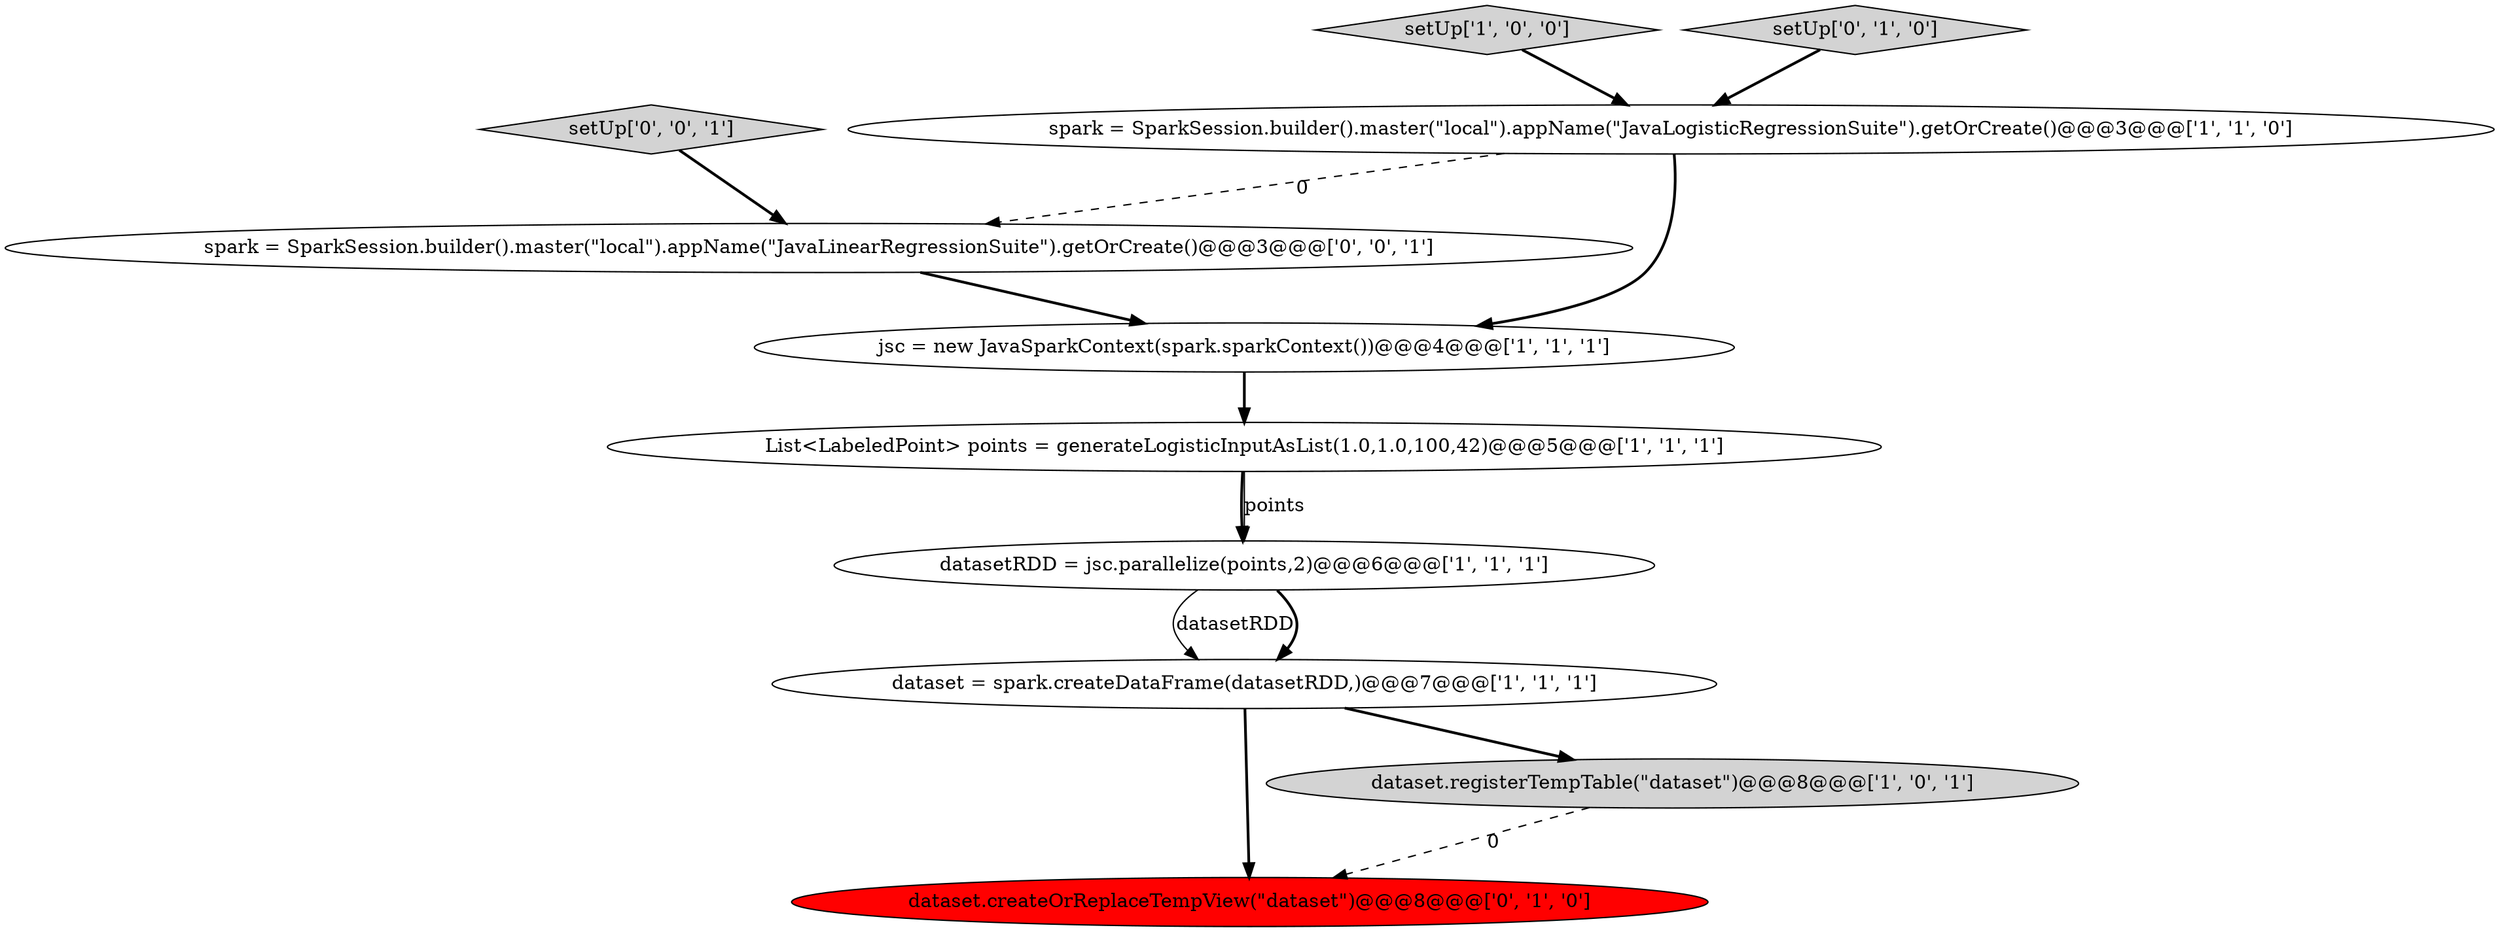 digraph {
7 [style = filled, label = "dataset.createOrReplaceTempView(\"dataset\")@@@8@@@['0', '1', '0']", fillcolor = red, shape = ellipse image = "AAA1AAABBB2BBB"];
2 [style = filled, label = "dataset = spark.createDataFrame(datasetRDD,)@@@7@@@['1', '1', '1']", fillcolor = white, shape = ellipse image = "AAA0AAABBB1BBB"];
4 [style = filled, label = "setUp['1', '0', '0']", fillcolor = lightgray, shape = diamond image = "AAA0AAABBB1BBB"];
5 [style = filled, label = "jsc = new JavaSparkContext(spark.sparkContext())@@@4@@@['1', '1', '1']", fillcolor = white, shape = ellipse image = "AAA0AAABBB1BBB"];
3 [style = filled, label = "datasetRDD = jsc.parallelize(points,2)@@@6@@@['1', '1', '1']", fillcolor = white, shape = ellipse image = "AAA0AAABBB1BBB"];
1 [style = filled, label = "List<LabeledPoint> points = generateLogisticInputAsList(1.0,1.0,100,42)@@@5@@@['1', '1', '1']", fillcolor = white, shape = ellipse image = "AAA0AAABBB1BBB"];
6 [style = filled, label = "dataset.registerTempTable(\"dataset\")@@@8@@@['1', '0', '1']", fillcolor = lightgray, shape = ellipse image = "AAA0AAABBB1BBB"];
0 [style = filled, label = "spark = SparkSession.builder().master(\"local\").appName(\"JavaLogisticRegressionSuite\").getOrCreate()@@@3@@@['1', '1', '0']", fillcolor = white, shape = ellipse image = "AAA0AAABBB1BBB"];
10 [style = filled, label = "setUp['0', '0', '1']", fillcolor = lightgray, shape = diamond image = "AAA0AAABBB3BBB"];
8 [style = filled, label = "setUp['0', '1', '0']", fillcolor = lightgray, shape = diamond image = "AAA0AAABBB2BBB"];
9 [style = filled, label = "spark = SparkSession.builder().master(\"local\").appName(\"JavaLinearRegressionSuite\").getOrCreate()@@@3@@@['0', '0', '1']", fillcolor = white, shape = ellipse image = "AAA0AAABBB3BBB"];
1->3 [style = bold, label=""];
8->0 [style = bold, label=""];
9->5 [style = bold, label=""];
5->1 [style = bold, label=""];
10->9 [style = bold, label=""];
2->7 [style = bold, label=""];
1->3 [style = solid, label="points"];
3->2 [style = solid, label="datasetRDD"];
3->2 [style = bold, label=""];
0->9 [style = dashed, label="0"];
2->6 [style = bold, label=""];
6->7 [style = dashed, label="0"];
4->0 [style = bold, label=""];
0->5 [style = bold, label=""];
}
